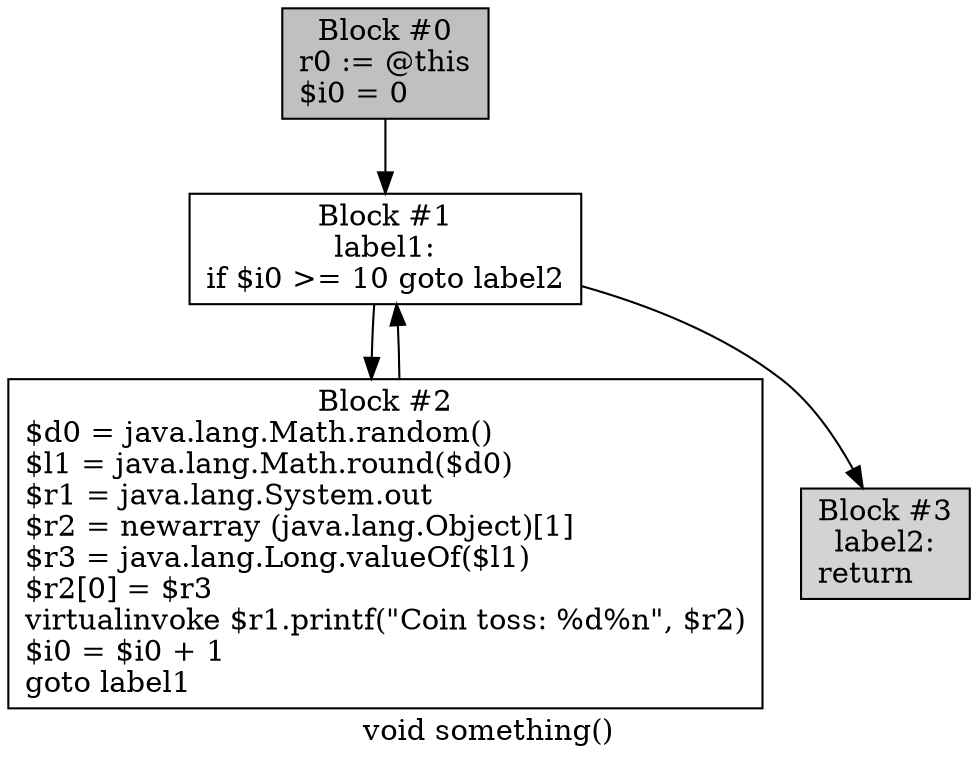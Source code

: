 digraph "void something()" {
label = "void something()";
node [shape = box];
"0" [style = filled,fillcolor = gray,label = "Block #0\nr0 := @this\l$i0 = 0\l",];
"1" [label = "Block #1\nlabel1:\nif $i0 >= 10 goto label2\l",];
"0" -> "1";
"2" [label = "Block #2\n$d0 = java.lang.Math.random()\l$l1 = java.lang.Math.round($d0)\l$r1 = java.lang.System.out\l$r2 = newarray (java.lang.Object)[1]\l$r3 = java.lang.Long.valueOf($l1)\l$r2[0] = $r3\lvirtualinvoke $r1.printf(\"Coin toss: %d%n\", $r2)\l$i0 = $i0 + 1\lgoto label1\l",];
"1" -> "2";
"3" [style = filled,fillcolor = lightgray,label = "Block #3\nlabel2:\nreturn\l",];
"1" -> "3";
"2" -> "1";
}
